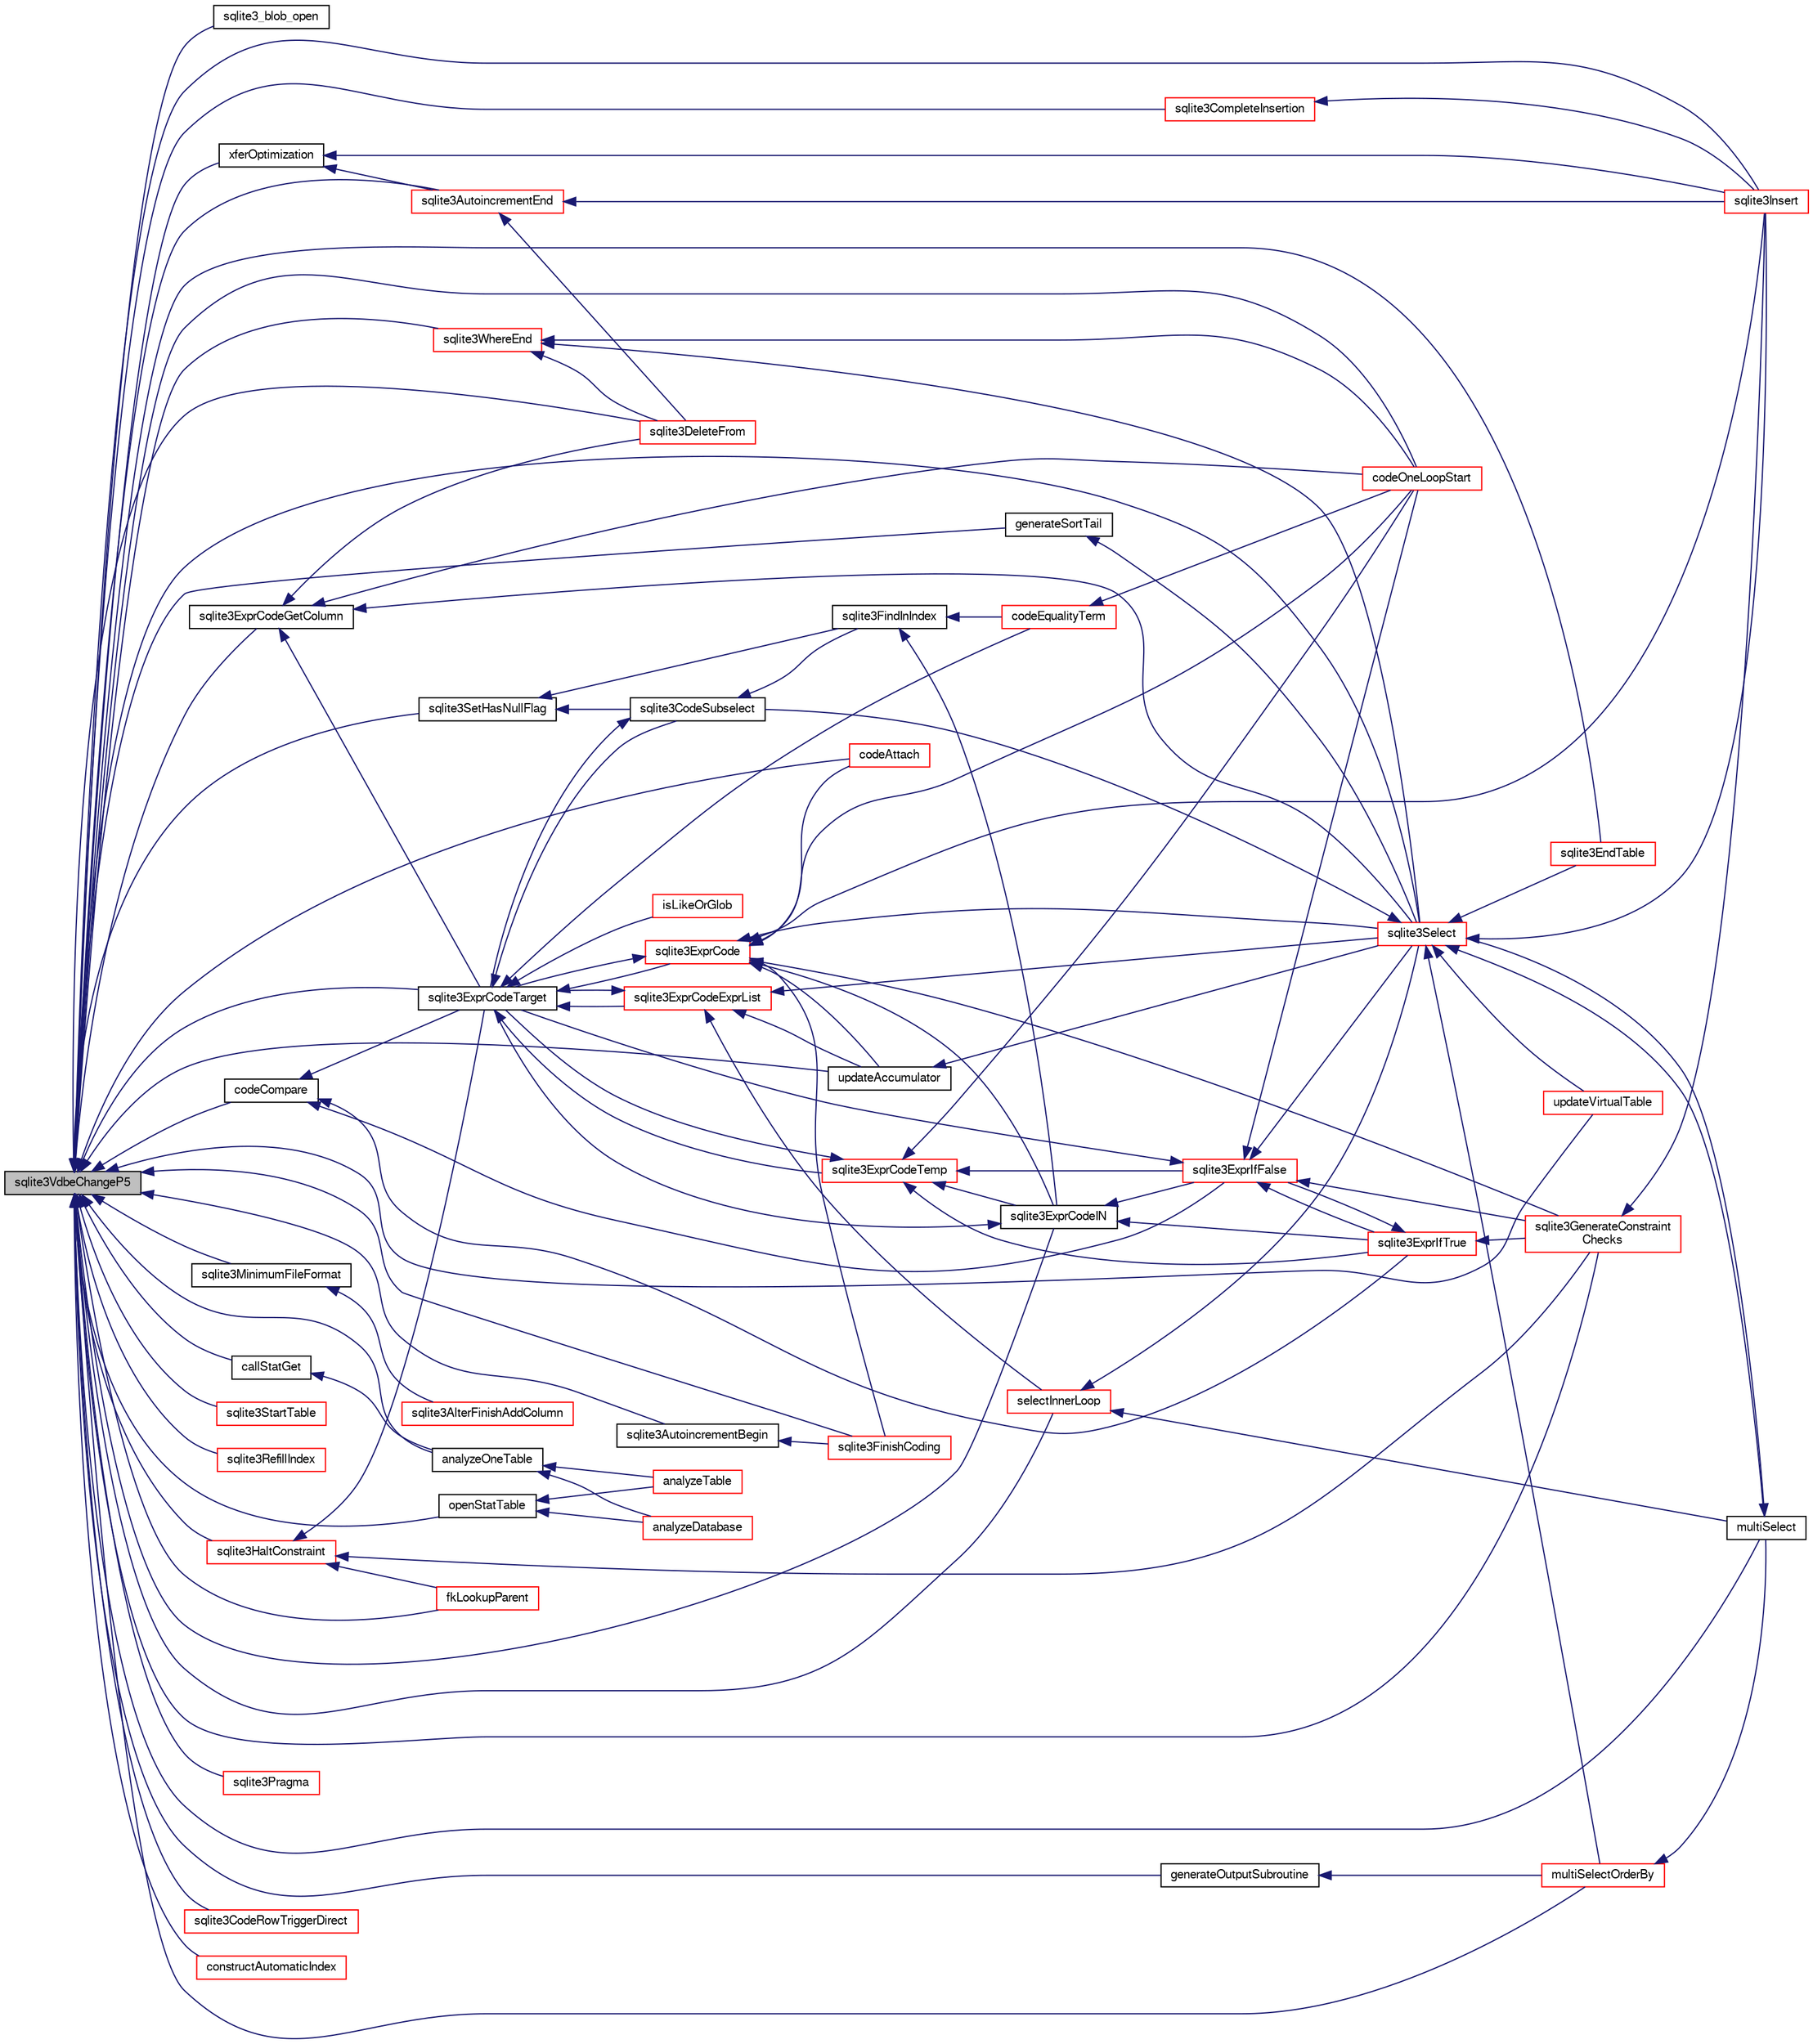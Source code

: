 digraph "sqlite3VdbeChangeP5"
{
  edge [fontname="FreeSans",fontsize="10",labelfontname="FreeSans",labelfontsize="10"];
  node [fontname="FreeSans",fontsize="10",shape=record];
  rankdir="LR";
  Node746109 [label="sqlite3VdbeChangeP5",height=0.2,width=0.4,color="black", fillcolor="grey75", style="filled", fontcolor="black"];
  Node746109 -> Node746110 [dir="back",color="midnightblue",fontsize="10",style="solid",fontname="FreeSans"];
  Node746110 [label="sqlite3_blob_open",height=0.2,width=0.4,color="black", fillcolor="white", style="filled",URL="$sqlite3_8h.html#adb8ad839a5bdd62a43785132bc7dd518"];
  Node746109 -> Node746111 [dir="back",color="midnightblue",fontsize="10",style="solid",fontname="FreeSans"];
  Node746111 [label="codeCompare",height=0.2,width=0.4,color="black", fillcolor="white", style="filled",URL="$sqlite3_8c.html#a8cca26a71db22ffabf292736aefd31a9"];
  Node746111 -> Node746112 [dir="back",color="midnightblue",fontsize="10",style="solid",fontname="FreeSans"];
  Node746112 [label="sqlite3ExprCodeTarget",height=0.2,width=0.4,color="black", fillcolor="white", style="filled",URL="$sqlite3_8c.html#a4f308397a0a3ed299ed31aaa1ae2a293"];
  Node746112 -> Node746113 [dir="back",color="midnightblue",fontsize="10",style="solid",fontname="FreeSans"];
  Node746113 [label="sqlite3CodeSubselect",height=0.2,width=0.4,color="black", fillcolor="white", style="filled",URL="$sqlite3_8c.html#aa69b46d2204a1d1b110107a1be12ee0c"];
  Node746113 -> Node746114 [dir="back",color="midnightblue",fontsize="10",style="solid",fontname="FreeSans"];
  Node746114 [label="sqlite3FindInIndex",height=0.2,width=0.4,color="black", fillcolor="white", style="filled",URL="$sqlite3_8c.html#af7d8c56ab0231f44bb5f87b3fafeffb2"];
  Node746114 -> Node746115 [dir="back",color="midnightblue",fontsize="10",style="solid",fontname="FreeSans"];
  Node746115 [label="sqlite3ExprCodeIN",height=0.2,width=0.4,color="black", fillcolor="white", style="filled",URL="$sqlite3_8c.html#ad9cf4f5b5ffb90c24a4a0900c8626193"];
  Node746115 -> Node746112 [dir="back",color="midnightblue",fontsize="10",style="solid",fontname="FreeSans"];
  Node746115 -> Node746116 [dir="back",color="midnightblue",fontsize="10",style="solid",fontname="FreeSans"];
  Node746116 [label="sqlite3ExprIfTrue",height=0.2,width=0.4,color="red", fillcolor="white", style="filled",URL="$sqlite3_8c.html#ad93a55237c23e1b743ab1f59df1a1444"];
  Node746116 -> Node746118 [dir="back",color="midnightblue",fontsize="10",style="solid",fontname="FreeSans"];
  Node746118 [label="sqlite3ExprIfFalse",height=0.2,width=0.4,color="red", fillcolor="white", style="filled",URL="$sqlite3_8c.html#af97ecccb5d56e321e118414b08f65b71"];
  Node746118 -> Node746112 [dir="back",color="midnightblue",fontsize="10",style="solid",fontname="FreeSans"];
  Node746118 -> Node746116 [dir="back",color="midnightblue",fontsize="10",style="solid",fontname="FreeSans"];
  Node746118 -> Node746145 [dir="back",color="midnightblue",fontsize="10",style="solid",fontname="FreeSans"];
  Node746145 [label="sqlite3GenerateConstraint\lChecks",height=0.2,width=0.4,color="red", fillcolor="white", style="filled",URL="$sqlite3_8c.html#aef639c1e6a0c0a67ca6e7690ad931bd2"];
  Node746145 -> Node746143 [dir="back",color="midnightblue",fontsize="10",style="solid",fontname="FreeSans"];
  Node746143 [label="sqlite3Insert",height=0.2,width=0.4,color="red", fillcolor="white", style="filled",URL="$sqlite3_8c.html#a5b17c9c2000bae6bdff8e6be48d7dc2b"];
  Node746118 -> Node746151 [dir="back",color="midnightblue",fontsize="10",style="solid",fontname="FreeSans"];
  Node746151 [label="sqlite3Select",height=0.2,width=0.4,color="red", fillcolor="white", style="filled",URL="$sqlite3_8c.html#a2465ee8c956209ba4b272477b7c21a45"];
  Node746151 -> Node746113 [dir="back",color="midnightblue",fontsize="10",style="solid",fontname="FreeSans"];
  Node746151 -> Node746126 [dir="back",color="midnightblue",fontsize="10",style="solid",fontname="FreeSans"];
  Node746126 [label="sqlite3EndTable",height=0.2,width=0.4,color="red", fillcolor="white", style="filled",URL="$sqlite3_8c.html#a7b5f2c66c0f0b6f819d970ca389768b0"];
  Node746151 -> Node746143 [dir="back",color="midnightblue",fontsize="10",style="solid",fontname="FreeSans"];
  Node746151 -> Node746154 [dir="back",color="midnightblue",fontsize="10",style="solid",fontname="FreeSans"];
  Node746154 [label="multiSelect",height=0.2,width=0.4,color="black", fillcolor="white", style="filled",URL="$sqlite3_8c.html#a6456c61f3d9b2389738753cedfa24fa7"];
  Node746154 -> Node746151 [dir="back",color="midnightblue",fontsize="10",style="solid",fontname="FreeSans"];
  Node746151 -> Node746155 [dir="back",color="midnightblue",fontsize="10",style="solid",fontname="FreeSans"];
  Node746155 [label="multiSelectOrderBy",height=0.2,width=0.4,color="red", fillcolor="white", style="filled",URL="$sqlite3_8c.html#afcdb8488c6f4dfdadaf9f04bca35b808"];
  Node746155 -> Node746154 [dir="back",color="midnightblue",fontsize="10",style="solid",fontname="FreeSans"];
  Node746151 -> Node746156 [dir="back",color="midnightblue",fontsize="10",style="solid",fontname="FreeSans"];
  Node746156 [label="updateVirtualTable",height=0.2,width=0.4,color="red", fillcolor="white", style="filled",URL="$sqlite3_8c.html#a740220531db9293c39a2cdd7da3f74e1"];
  Node746118 -> Node746157 [dir="back",color="midnightblue",fontsize="10",style="solid",fontname="FreeSans"];
  Node746157 [label="codeOneLoopStart",height=0.2,width=0.4,color="red", fillcolor="white", style="filled",URL="$sqlite3_8c.html#aa868875120b151c169cc79139ed6e008"];
  Node746116 -> Node746145 [dir="back",color="midnightblue",fontsize="10",style="solid",fontname="FreeSans"];
  Node746115 -> Node746118 [dir="back",color="midnightblue",fontsize="10",style="solid",fontname="FreeSans"];
  Node746114 -> Node746158 [dir="back",color="midnightblue",fontsize="10",style="solid",fontname="FreeSans"];
  Node746158 [label="codeEqualityTerm",height=0.2,width=0.4,color="red", fillcolor="white", style="filled",URL="$sqlite3_8c.html#ad88a57073f031452c9843e97f15acc47"];
  Node746158 -> Node746157 [dir="back",color="midnightblue",fontsize="10",style="solid",fontname="FreeSans"];
  Node746113 -> Node746112 [dir="back",color="midnightblue",fontsize="10",style="solid",fontname="FreeSans"];
  Node746112 -> Node746160 [dir="back",color="midnightblue",fontsize="10",style="solid",fontname="FreeSans"];
  Node746160 [label="sqlite3ExprCodeTemp",height=0.2,width=0.4,color="red", fillcolor="white", style="filled",URL="$sqlite3_8c.html#a3bc5c1ccb3c5851847e2aeb4a84ae1fc"];
  Node746160 -> Node746115 [dir="back",color="midnightblue",fontsize="10",style="solid",fontname="FreeSans"];
  Node746160 -> Node746112 [dir="back",color="midnightblue",fontsize="10",style="solid",fontname="FreeSans"];
  Node746160 -> Node746116 [dir="back",color="midnightblue",fontsize="10",style="solid",fontname="FreeSans"];
  Node746160 -> Node746118 [dir="back",color="midnightblue",fontsize="10",style="solid",fontname="FreeSans"];
  Node746160 -> Node746157 [dir="back",color="midnightblue",fontsize="10",style="solid",fontname="FreeSans"];
  Node746112 -> Node746161 [dir="back",color="midnightblue",fontsize="10",style="solid",fontname="FreeSans"];
  Node746161 [label="sqlite3ExprCode",height=0.2,width=0.4,color="red", fillcolor="white", style="filled",URL="$sqlite3_8c.html#a75f270fb0b111b86924cca4ea507b417"];
  Node746161 -> Node746115 [dir="back",color="midnightblue",fontsize="10",style="solid",fontname="FreeSans"];
  Node746161 -> Node746112 [dir="back",color="midnightblue",fontsize="10",style="solid",fontname="FreeSans"];
  Node746161 -> Node746164 [dir="back",color="midnightblue",fontsize="10",style="solid",fontname="FreeSans"];
  Node746164 [label="codeAttach",height=0.2,width=0.4,color="red", fillcolor="white", style="filled",URL="$sqlite3_8c.html#ade4e9e30d828a19c191fdcb098676d5b"];
  Node746161 -> Node746167 [dir="back",color="midnightblue",fontsize="10",style="solid",fontname="FreeSans"];
  Node746167 [label="sqlite3FinishCoding",height=0.2,width=0.4,color="red", fillcolor="white", style="filled",URL="$sqlite3_8c.html#a651bc5b446c276c092705856d995b278"];
  Node746161 -> Node746143 [dir="back",color="midnightblue",fontsize="10",style="solid",fontname="FreeSans"];
  Node746161 -> Node746145 [dir="back",color="midnightblue",fontsize="10",style="solid",fontname="FreeSans"];
  Node746161 -> Node746169 [dir="back",color="midnightblue",fontsize="10",style="solid",fontname="FreeSans"];
  Node746169 [label="updateAccumulator",height=0.2,width=0.4,color="black", fillcolor="white", style="filled",URL="$sqlite3_8c.html#a1681660dd3ecd50c8727d6e56a537bd9"];
  Node746169 -> Node746151 [dir="back",color="midnightblue",fontsize="10",style="solid",fontname="FreeSans"];
  Node746161 -> Node746151 [dir="back",color="midnightblue",fontsize="10",style="solid",fontname="FreeSans"];
  Node746161 -> Node746157 [dir="back",color="midnightblue",fontsize="10",style="solid",fontname="FreeSans"];
  Node746112 -> Node746170 [dir="back",color="midnightblue",fontsize="10",style="solid",fontname="FreeSans"];
  Node746170 [label="sqlite3ExprCodeExprList",height=0.2,width=0.4,color="red", fillcolor="white", style="filled",URL="$sqlite3_8c.html#a05b2b3dc3de7565de24eb3a2ff4e9566"];
  Node746170 -> Node746112 [dir="back",color="midnightblue",fontsize="10",style="solid",fontname="FreeSans"];
  Node746170 -> Node746172 [dir="back",color="midnightblue",fontsize="10",style="solid",fontname="FreeSans"];
  Node746172 [label="selectInnerLoop",height=0.2,width=0.4,color="red", fillcolor="white", style="filled",URL="$sqlite3_8c.html#ababe0933661ebe67eb0e6074bb1fd411"];
  Node746172 -> Node746154 [dir="back",color="midnightblue",fontsize="10",style="solid",fontname="FreeSans"];
  Node746172 -> Node746151 [dir="back",color="midnightblue",fontsize="10",style="solid",fontname="FreeSans"];
  Node746170 -> Node746169 [dir="back",color="midnightblue",fontsize="10",style="solid",fontname="FreeSans"];
  Node746170 -> Node746151 [dir="back",color="midnightblue",fontsize="10",style="solid",fontname="FreeSans"];
  Node746112 -> Node746173 [dir="back",color="midnightblue",fontsize="10",style="solid",fontname="FreeSans"];
  Node746173 [label="isLikeOrGlob",height=0.2,width=0.4,color="red", fillcolor="white", style="filled",URL="$sqlite3_8c.html#a6c38e495198bf8976f68d1a6ebd74a50"];
  Node746112 -> Node746158 [dir="back",color="midnightblue",fontsize="10",style="solid",fontname="FreeSans"];
  Node746111 -> Node746116 [dir="back",color="midnightblue",fontsize="10",style="solid",fontname="FreeSans"];
  Node746111 -> Node746118 [dir="back",color="midnightblue",fontsize="10",style="solid",fontname="FreeSans"];
  Node746109 -> Node746182 [dir="back",color="midnightblue",fontsize="10",style="solid",fontname="FreeSans"];
  Node746182 [label="sqlite3SetHasNullFlag",height=0.2,width=0.4,color="black", fillcolor="white", style="filled",URL="$sqlite3_8c.html#a511bff4eca230be2bd9a75d450f66449"];
  Node746182 -> Node746114 [dir="back",color="midnightblue",fontsize="10",style="solid",fontname="FreeSans"];
  Node746182 -> Node746113 [dir="back",color="midnightblue",fontsize="10",style="solid",fontname="FreeSans"];
  Node746109 -> Node746115 [dir="back",color="midnightblue",fontsize="10",style="solid",fontname="FreeSans"];
  Node746109 -> Node746183 [dir="back",color="midnightblue",fontsize="10",style="solid",fontname="FreeSans"];
  Node746183 [label="sqlite3ExprCodeGetColumn",height=0.2,width=0.4,color="black", fillcolor="white", style="filled",URL="$sqlite3_8c.html#a053723da492b5bb45cb8df75c733155d"];
  Node746183 -> Node746112 [dir="back",color="midnightblue",fontsize="10",style="solid",fontname="FreeSans"];
  Node746183 -> Node746133 [dir="back",color="midnightblue",fontsize="10",style="solid",fontname="FreeSans"];
  Node746133 [label="sqlite3DeleteFrom",height=0.2,width=0.4,color="red", fillcolor="white", style="filled",URL="$sqlite3_8c.html#ab9b4b45349188b49eabb23f94608a091"];
  Node746183 -> Node746151 [dir="back",color="midnightblue",fontsize="10",style="solid",fontname="FreeSans"];
  Node746183 -> Node746157 [dir="back",color="midnightblue",fontsize="10",style="solid",fontname="FreeSans"];
  Node746109 -> Node746112 [dir="back",color="midnightblue",fontsize="10",style="solid",fontname="FreeSans"];
  Node746109 -> Node746184 [dir="back",color="midnightblue",fontsize="10",style="solid",fontname="FreeSans"];
  Node746184 [label="sqlite3MinimumFileFormat",height=0.2,width=0.4,color="black", fillcolor="white", style="filled",URL="$sqlite3_8c.html#afda39106451b0eb062fa54d5b9d36aec"];
  Node746184 -> Node746185 [dir="back",color="midnightblue",fontsize="10",style="solid",fontname="FreeSans"];
  Node746185 [label="sqlite3AlterFinishAddColumn",height=0.2,width=0.4,color="red", fillcolor="white", style="filled",URL="$sqlite3_8c.html#a392e1e5be904b01216faae16a77c2c31"];
  Node746109 -> Node746186 [dir="back",color="midnightblue",fontsize="10",style="solid",fontname="FreeSans"];
  Node746186 [label="openStatTable",height=0.2,width=0.4,color="black", fillcolor="white", style="filled",URL="$sqlite3_8c.html#aea3da21ca87050c11c23e01f578cc5dc"];
  Node746186 -> Node746187 [dir="back",color="midnightblue",fontsize="10",style="solid",fontname="FreeSans"];
  Node746187 [label="analyzeDatabase",height=0.2,width=0.4,color="red", fillcolor="white", style="filled",URL="$sqlite3_8c.html#a19f2a630f42aaa010d1b47b81f8cea18"];
  Node746186 -> Node746189 [dir="back",color="midnightblue",fontsize="10",style="solid",fontname="FreeSans"];
  Node746189 [label="analyzeTable",height=0.2,width=0.4,color="red", fillcolor="white", style="filled",URL="$sqlite3_8c.html#a85f18bcf2d42d5d6ae3033b0c49144b6"];
  Node746109 -> Node746190 [dir="back",color="midnightblue",fontsize="10",style="solid",fontname="FreeSans"];
  Node746190 [label="callStatGet",height=0.2,width=0.4,color="black", fillcolor="white", style="filled",URL="$sqlite3_8c.html#aae801ecb4e01d271d64f1419f7ba0cfc"];
  Node746190 -> Node746191 [dir="back",color="midnightblue",fontsize="10",style="solid",fontname="FreeSans"];
  Node746191 [label="analyzeOneTable",height=0.2,width=0.4,color="black", fillcolor="white", style="filled",URL="$sqlite3_8c.html#a31d4182bf855943a5d0526dbb4987803"];
  Node746191 -> Node746187 [dir="back",color="midnightblue",fontsize="10",style="solid",fontname="FreeSans"];
  Node746191 -> Node746189 [dir="back",color="midnightblue",fontsize="10",style="solid",fontname="FreeSans"];
  Node746109 -> Node746191 [dir="back",color="midnightblue",fontsize="10",style="solid",fontname="FreeSans"];
  Node746109 -> Node746164 [dir="back",color="midnightblue",fontsize="10",style="solid",fontname="FreeSans"];
  Node746109 -> Node746167 [dir="back",color="midnightblue",fontsize="10",style="solid",fontname="FreeSans"];
  Node746109 -> Node746192 [dir="back",color="midnightblue",fontsize="10",style="solid",fontname="FreeSans"];
  Node746192 [label="sqlite3StartTable",height=0.2,width=0.4,color="red", fillcolor="white", style="filled",URL="$sqlite3_8c.html#af49b4395f39d9078a0dda2484c183012"];
  Node746109 -> Node746126 [dir="back",color="midnightblue",fontsize="10",style="solid",fontname="FreeSans"];
  Node746109 -> Node746120 [dir="back",color="midnightblue",fontsize="10",style="solid",fontname="FreeSans"];
  Node746120 [label="sqlite3RefillIndex",height=0.2,width=0.4,color="red", fillcolor="white", style="filled",URL="$sqlite3_8c.html#a17be5b679d9181b961ea9ba4a18d4f80"];
  Node746109 -> Node746194 [dir="back",color="midnightblue",fontsize="10",style="solid",fontname="FreeSans"];
  Node746194 [label="sqlite3HaltConstraint",height=0.2,width=0.4,color="red", fillcolor="white", style="filled",URL="$sqlite3_8c.html#a1d9375ff5f2bf176b6f08662ebca50bd"];
  Node746194 -> Node746112 [dir="back",color="midnightblue",fontsize="10",style="solid",fontname="FreeSans"];
  Node746194 -> Node746199 [dir="back",color="midnightblue",fontsize="10",style="solid",fontname="FreeSans"];
  Node746199 [label="fkLookupParent",height=0.2,width=0.4,color="red", fillcolor="white", style="filled",URL="$sqlite3_8c.html#ac7b0111b1d2e3305a38874a645a86d06"];
  Node746194 -> Node746145 [dir="back",color="midnightblue",fontsize="10",style="solid",fontname="FreeSans"];
  Node746109 -> Node746133 [dir="back",color="midnightblue",fontsize="10",style="solid",fontname="FreeSans"];
  Node746109 -> Node746199 [dir="back",color="midnightblue",fontsize="10",style="solid",fontname="FreeSans"];
  Node746109 -> Node746200 [dir="back",color="midnightblue",fontsize="10",style="solid",fontname="FreeSans"];
  Node746200 [label="sqlite3AutoincrementBegin",height=0.2,width=0.4,color="black", fillcolor="white", style="filled",URL="$sqlite3_8c.html#a62a5d5880763dac53a4110157e094ebd"];
  Node746200 -> Node746167 [dir="back",color="midnightblue",fontsize="10",style="solid",fontname="FreeSans"];
  Node746109 -> Node746198 [dir="back",color="midnightblue",fontsize="10",style="solid",fontname="FreeSans"];
  Node746198 [label="sqlite3AutoincrementEnd",height=0.2,width=0.4,color="red", fillcolor="white", style="filled",URL="$sqlite3_8c.html#ad8f51f6ea684367030cd9c09234374e7"];
  Node746198 -> Node746133 [dir="back",color="midnightblue",fontsize="10",style="solid",fontname="FreeSans"];
  Node746198 -> Node746143 [dir="back",color="midnightblue",fontsize="10",style="solid",fontname="FreeSans"];
  Node746109 -> Node746143 [dir="back",color="midnightblue",fontsize="10",style="solid",fontname="FreeSans"];
  Node746109 -> Node746145 [dir="back",color="midnightblue",fontsize="10",style="solid",fontname="FreeSans"];
  Node746109 -> Node746201 [dir="back",color="midnightblue",fontsize="10",style="solid",fontname="FreeSans"];
  Node746201 [label="sqlite3CompleteInsertion",height=0.2,width=0.4,color="red", fillcolor="white", style="filled",URL="$sqlite3_8c.html#a782d99c5a597a450d4361d87d93e59f5"];
  Node746201 -> Node746143 [dir="back",color="midnightblue",fontsize="10",style="solid",fontname="FreeSans"];
  Node746109 -> Node746197 [dir="back",color="midnightblue",fontsize="10",style="solid",fontname="FreeSans"];
  Node746197 [label="xferOptimization",height=0.2,width=0.4,color="black", fillcolor="white", style="filled",URL="$sqlite3_8c.html#ae85c90f7d064fe83f4ed930e708855d2"];
  Node746197 -> Node746198 [dir="back",color="midnightblue",fontsize="10",style="solid",fontname="FreeSans"];
  Node746197 -> Node746143 [dir="back",color="midnightblue",fontsize="10",style="solid",fontname="FreeSans"];
  Node746109 -> Node746146 [dir="back",color="midnightblue",fontsize="10",style="solid",fontname="FreeSans"];
  Node746146 [label="sqlite3Pragma",height=0.2,width=0.4,color="red", fillcolor="white", style="filled",URL="$sqlite3_8c.html#a111391370f58f8e6a6eca51fd34d62ed"];
  Node746109 -> Node746172 [dir="back",color="midnightblue",fontsize="10",style="solid",fontname="FreeSans"];
  Node746109 -> Node746202 [dir="back",color="midnightblue",fontsize="10",style="solid",fontname="FreeSans"];
  Node746202 [label="generateSortTail",height=0.2,width=0.4,color="black", fillcolor="white", style="filled",URL="$sqlite3_8c.html#a765aecda0868f07068f466b0ad2a103e"];
  Node746202 -> Node746151 [dir="back",color="midnightblue",fontsize="10",style="solid",fontname="FreeSans"];
  Node746109 -> Node746154 [dir="back",color="midnightblue",fontsize="10",style="solid",fontname="FreeSans"];
  Node746109 -> Node746203 [dir="back",color="midnightblue",fontsize="10",style="solid",fontname="FreeSans"];
  Node746203 [label="generateOutputSubroutine",height=0.2,width=0.4,color="black", fillcolor="white", style="filled",URL="$sqlite3_8c.html#a726cb50d2916b29ad5dc1e51f635af25"];
  Node746203 -> Node746155 [dir="back",color="midnightblue",fontsize="10",style="solid",fontname="FreeSans"];
  Node746109 -> Node746155 [dir="back",color="midnightblue",fontsize="10",style="solid",fontname="FreeSans"];
  Node746109 -> Node746169 [dir="back",color="midnightblue",fontsize="10",style="solid",fontname="FreeSans"];
  Node746109 -> Node746151 [dir="back",color="midnightblue",fontsize="10",style="solid",fontname="FreeSans"];
  Node746109 -> Node746139 [dir="back",color="midnightblue",fontsize="10",style="solid",fontname="FreeSans"];
  Node746139 [label="sqlite3CodeRowTriggerDirect",height=0.2,width=0.4,color="red", fillcolor="white", style="filled",URL="$sqlite3_8c.html#ad92829f9001bcf89a0299dad5a48acd4"];
  Node746109 -> Node746156 [dir="back",color="midnightblue",fontsize="10",style="solid",fontname="FreeSans"];
  Node746109 -> Node746147 [dir="back",color="midnightblue",fontsize="10",style="solid",fontname="FreeSans"];
  Node746147 [label="constructAutomaticIndex",height=0.2,width=0.4,color="red", fillcolor="white", style="filled",URL="$sqlite3_8c.html#aad43d38bc718f4c8e8d0dd8f33ed526f"];
  Node746109 -> Node746157 [dir="back",color="midnightblue",fontsize="10",style="solid",fontname="FreeSans"];
  Node746109 -> Node746204 [dir="back",color="midnightblue",fontsize="10",style="solid",fontname="FreeSans"];
  Node746204 [label="sqlite3WhereEnd",height=0.2,width=0.4,color="red", fillcolor="white", style="filled",URL="$sqlite3_8c.html#af95a57bac2421101d85440934cc5043e"];
  Node746204 -> Node746133 [dir="back",color="midnightblue",fontsize="10",style="solid",fontname="FreeSans"];
  Node746204 -> Node746151 [dir="back",color="midnightblue",fontsize="10",style="solid",fontname="FreeSans"];
  Node746204 -> Node746157 [dir="back",color="midnightblue",fontsize="10",style="solid",fontname="FreeSans"];
}
